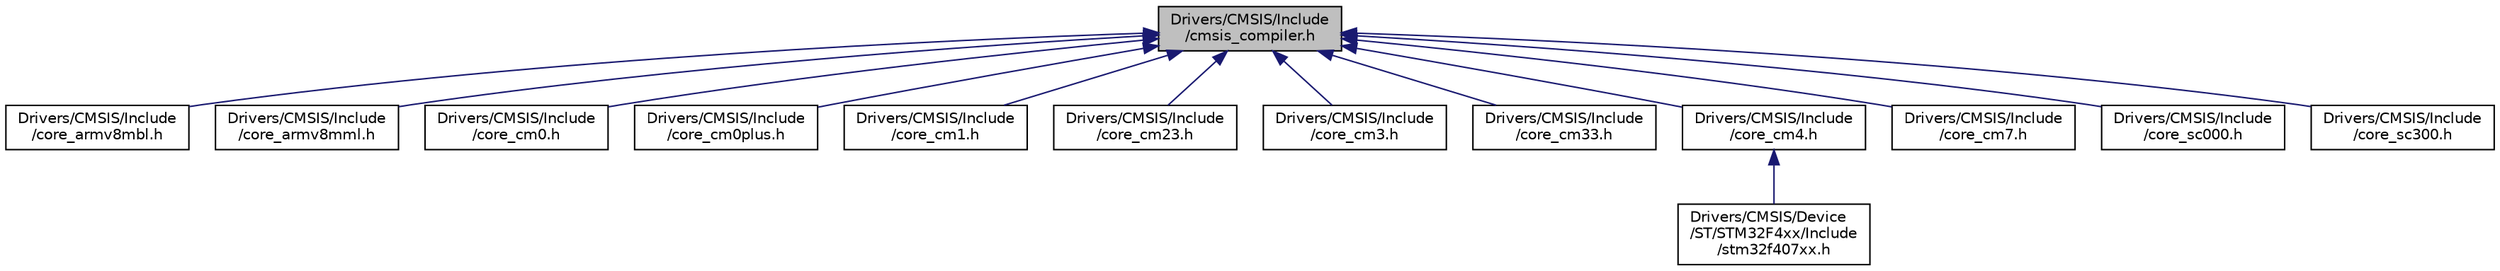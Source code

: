 digraph "Drivers/CMSIS/Include/cmsis_compiler.h"
{
 // LATEX_PDF_SIZE
  edge [fontname="Helvetica",fontsize="10",labelfontname="Helvetica",labelfontsize="10"];
  node [fontname="Helvetica",fontsize="10",shape=record];
  Node1 [label="Drivers/CMSIS/Include\l/cmsis_compiler.h",height=0.2,width=0.4,color="black", fillcolor="grey75", style="filled", fontcolor="black",tooltip="CMSIS compiler generic header file."];
  Node1 -> Node2 [dir="back",color="midnightblue",fontsize="10",style="solid"];
  Node2 [label="Drivers/CMSIS/Include\l/core_armv8mbl.h",height=0.2,width=0.4,color="black", fillcolor="white", style="filled",URL="$core__armv8mbl_8h.html",tooltip="CMSIS Armv8-M Baseline Core Peripheral Access Layer Header File."];
  Node1 -> Node3 [dir="back",color="midnightblue",fontsize="10",style="solid"];
  Node3 [label="Drivers/CMSIS/Include\l/core_armv8mml.h",height=0.2,width=0.4,color="black", fillcolor="white", style="filled",URL="$core__armv8mml_8h.html",tooltip="CMSIS Armv8-M Mainline Core Peripheral Access Layer Header File."];
  Node1 -> Node4 [dir="back",color="midnightblue",fontsize="10",style="solid"];
  Node4 [label="Drivers/CMSIS/Include\l/core_cm0.h",height=0.2,width=0.4,color="black", fillcolor="white", style="filled",URL="$core__cm0_8h.html",tooltip="CMSIS Cortex-M0 Core Peripheral Access Layer Header File."];
  Node1 -> Node5 [dir="back",color="midnightblue",fontsize="10",style="solid"];
  Node5 [label="Drivers/CMSIS/Include\l/core_cm0plus.h",height=0.2,width=0.4,color="black", fillcolor="white", style="filled",URL="$core__cm0plus_8h.html",tooltip="CMSIS Cortex-M0+ Core Peripheral Access Layer Header File."];
  Node1 -> Node6 [dir="back",color="midnightblue",fontsize="10",style="solid"];
  Node6 [label="Drivers/CMSIS/Include\l/core_cm1.h",height=0.2,width=0.4,color="black", fillcolor="white", style="filled",URL="$core__cm1_8h.html",tooltip="CMSIS Cortex-M1 Core Peripheral Access Layer Header File."];
  Node1 -> Node7 [dir="back",color="midnightblue",fontsize="10",style="solid"];
  Node7 [label="Drivers/CMSIS/Include\l/core_cm23.h",height=0.2,width=0.4,color="black", fillcolor="white", style="filled",URL="$core__cm23_8h.html",tooltip="CMSIS Cortex-M23 Core Peripheral Access Layer Header File."];
  Node1 -> Node8 [dir="back",color="midnightblue",fontsize="10",style="solid"];
  Node8 [label="Drivers/CMSIS/Include\l/core_cm3.h",height=0.2,width=0.4,color="black", fillcolor="white", style="filled",URL="$core__cm3_8h.html",tooltip="CMSIS Cortex-M3 Core Peripheral Access Layer Header File."];
  Node1 -> Node9 [dir="back",color="midnightblue",fontsize="10",style="solid"];
  Node9 [label="Drivers/CMSIS/Include\l/core_cm33.h",height=0.2,width=0.4,color="black", fillcolor="white", style="filled",URL="$core__cm33_8h.html",tooltip="CMSIS Cortex-M33 Core Peripheral Access Layer Header File."];
  Node1 -> Node10 [dir="back",color="midnightblue",fontsize="10",style="solid"];
  Node10 [label="Drivers/CMSIS/Include\l/core_cm4.h",height=0.2,width=0.4,color="black", fillcolor="white", style="filled",URL="$core__cm4_8h.html",tooltip="CMSIS Cortex-M4 Core Peripheral Access Layer Header File."];
  Node10 -> Node11 [dir="back",color="midnightblue",fontsize="10",style="solid"];
  Node11 [label="Drivers/CMSIS/Device\l/ST/STM32F4xx/Include\l/stm32f407xx.h",height=0.2,width=0.4,color="black", fillcolor="white", style="filled",URL="$stm32f407xx_8h.html",tooltip="CMSIS STM32F407xx Device Peripheral Access Layer Header File."];
  Node1 -> Node12 [dir="back",color="midnightblue",fontsize="10",style="solid"];
  Node12 [label="Drivers/CMSIS/Include\l/core_cm7.h",height=0.2,width=0.4,color="black", fillcolor="white", style="filled",URL="$core__cm7_8h.html",tooltip="CMSIS Cortex-M7 Core Peripheral Access Layer Header File."];
  Node1 -> Node13 [dir="back",color="midnightblue",fontsize="10",style="solid"];
  Node13 [label="Drivers/CMSIS/Include\l/core_sc000.h",height=0.2,width=0.4,color="black", fillcolor="white", style="filled",URL="$core__sc000_8h.html",tooltip="CMSIS SC000 Core Peripheral Access Layer Header File."];
  Node1 -> Node14 [dir="back",color="midnightblue",fontsize="10",style="solid"];
  Node14 [label="Drivers/CMSIS/Include\l/core_sc300.h",height=0.2,width=0.4,color="black", fillcolor="white", style="filled",URL="$core__sc300_8h.html",tooltip="CMSIS SC300 Core Peripheral Access Layer Header File."];
}
